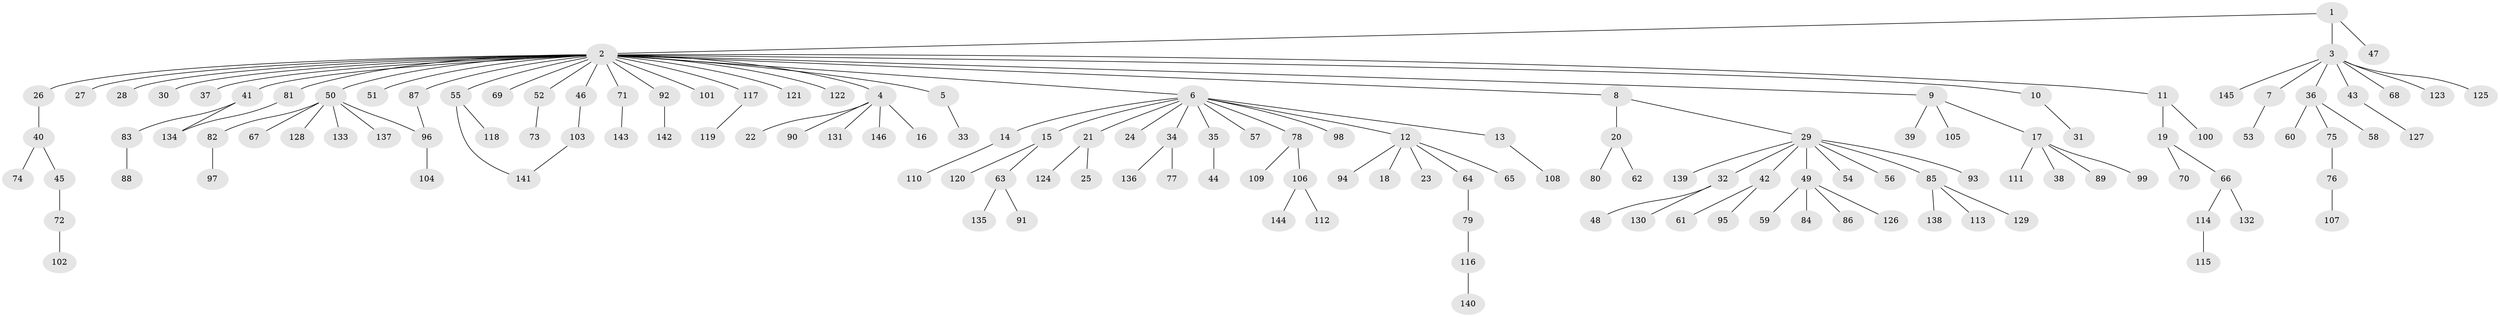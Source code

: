 // coarse degree distribution, {9: 0.008771929824561403, 28: 0.008771929824561403, 5: 0.017543859649122806, 1: 0.6578947368421053, 13: 0.008771929824561403, 3: 0.09649122807017543, 4: 0.02631578947368421, 2: 0.15789473684210525, 10: 0.008771929824561403, 6: 0.008771929824561403}
// Generated by graph-tools (version 1.1) at 2025/51/02/27/25 19:51:58]
// undirected, 146 vertices, 148 edges
graph export_dot {
graph [start="1"]
  node [color=gray90,style=filled];
  1;
  2;
  3;
  4;
  5;
  6;
  7;
  8;
  9;
  10;
  11;
  12;
  13;
  14;
  15;
  16;
  17;
  18;
  19;
  20;
  21;
  22;
  23;
  24;
  25;
  26;
  27;
  28;
  29;
  30;
  31;
  32;
  33;
  34;
  35;
  36;
  37;
  38;
  39;
  40;
  41;
  42;
  43;
  44;
  45;
  46;
  47;
  48;
  49;
  50;
  51;
  52;
  53;
  54;
  55;
  56;
  57;
  58;
  59;
  60;
  61;
  62;
  63;
  64;
  65;
  66;
  67;
  68;
  69;
  70;
  71;
  72;
  73;
  74;
  75;
  76;
  77;
  78;
  79;
  80;
  81;
  82;
  83;
  84;
  85;
  86;
  87;
  88;
  89;
  90;
  91;
  92;
  93;
  94;
  95;
  96;
  97;
  98;
  99;
  100;
  101;
  102;
  103;
  104;
  105;
  106;
  107;
  108;
  109;
  110;
  111;
  112;
  113;
  114;
  115;
  116;
  117;
  118;
  119;
  120;
  121;
  122;
  123;
  124;
  125;
  126;
  127;
  128;
  129;
  130;
  131;
  132;
  133;
  134;
  135;
  136;
  137;
  138;
  139;
  140;
  141;
  142;
  143;
  144;
  145;
  146;
  1 -- 2;
  1 -- 3;
  1 -- 47;
  2 -- 4;
  2 -- 5;
  2 -- 6;
  2 -- 8;
  2 -- 9;
  2 -- 10;
  2 -- 11;
  2 -- 26;
  2 -- 27;
  2 -- 28;
  2 -- 30;
  2 -- 37;
  2 -- 41;
  2 -- 46;
  2 -- 50;
  2 -- 51;
  2 -- 52;
  2 -- 55;
  2 -- 69;
  2 -- 71;
  2 -- 81;
  2 -- 87;
  2 -- 92;
  2 -- 101;
  2 -- 117;
  2 -- 121;
  2 -- 122;
  3 -- 7;
  3 -- 36;
  3 -- 43;
  3 -- 68;
  3 -- 123;
  3 -- 125;
  3 -- 145;
  4 -- 16;
  4 -- 22;
  4 -- 90;
  4 -- 131;
  4 -- 146;
  5 -- 33;
  6 -- 12;
  6 -- 13;
  6 -- 14;
  6 -- 15;
  6 -- 21;
  6 -- 24;
  6 -- 34;
  6 -- 35;
  6 -- 57;
  6 -- 78;
  6 -- 98;
  7 -- 53;
  8 -- 20;
  8 -- 29;
  9 -- 17;
  9 -- 39;
  9 -- 105;
  10 -- 31;
  11 -- 19;
  11 -- 100;
  12 -- 18;
  12 -- 23;
  12 -- 64;
  12 -- 65;
  12 -- 94;
  13 -- 108;
  14 -- 110;
  15 -- 63;
  15 -- 120;
  17 -- 38;
  17 -- 89;
  17 -- 99;
  17 -- 111;
  19 -- 66;
  19 -- 70;
  20 -- 62;
  20 -- 80;
  21 -- 25;
  21 -- 124;
  26 -- 40;
  29 -- 32;
  29 -- 42;
  29 -- 49;
  29 -- 54;
  29 -- 56;
  29 -- 85;
  29 -- 93;
  29 -- 139;
  32 -- 48;
  32 -- 130;
  34 -- 77;
  34 -- 136;
  35 -- 44;
  36 -- 58;
  36 -- 60;
  36 -- 75;
  40 -- 45;
  40 -- 74;
  41 -- 83;
  41 -- 134;
  42 -- 61;
  42 -- 95;
  43 -- 127;
  45 -- 72;
  46 -- 103;
  49 -- 59;
  49 -- 84;
  49 -- 86;
  49 -- 126;
  50 -- 67;
  50 -- 82;
  50 -- 96;
  50 -- 128;
  50 -- 133;
  50 -- 137;
  52 -- 73;
  55 -- 118;
  55 -- 141;
  63 -- 91;
  63 -- 135;
  64 -- 79;
  66 -- 114;
  66 -- 132;
  71 -- 143;
  72 -- 102;
  75 -- 76;
  76 -- 107;
  78 -- 106;
  78 -- 109;
  79 -- 116;
  81 -- 134;
  82 -- 97;
  83 -- 88;
  85 -- 113;
  85 -- 129;
  85 -- 138;
  87 -- 96;
  92 -- 142;
  96 -- 104;
  103 -- 141;
  106 -- 112;
  106 -- 144;
  114 -- 115;
  116 -- 140;
  117 -- 119;
}
